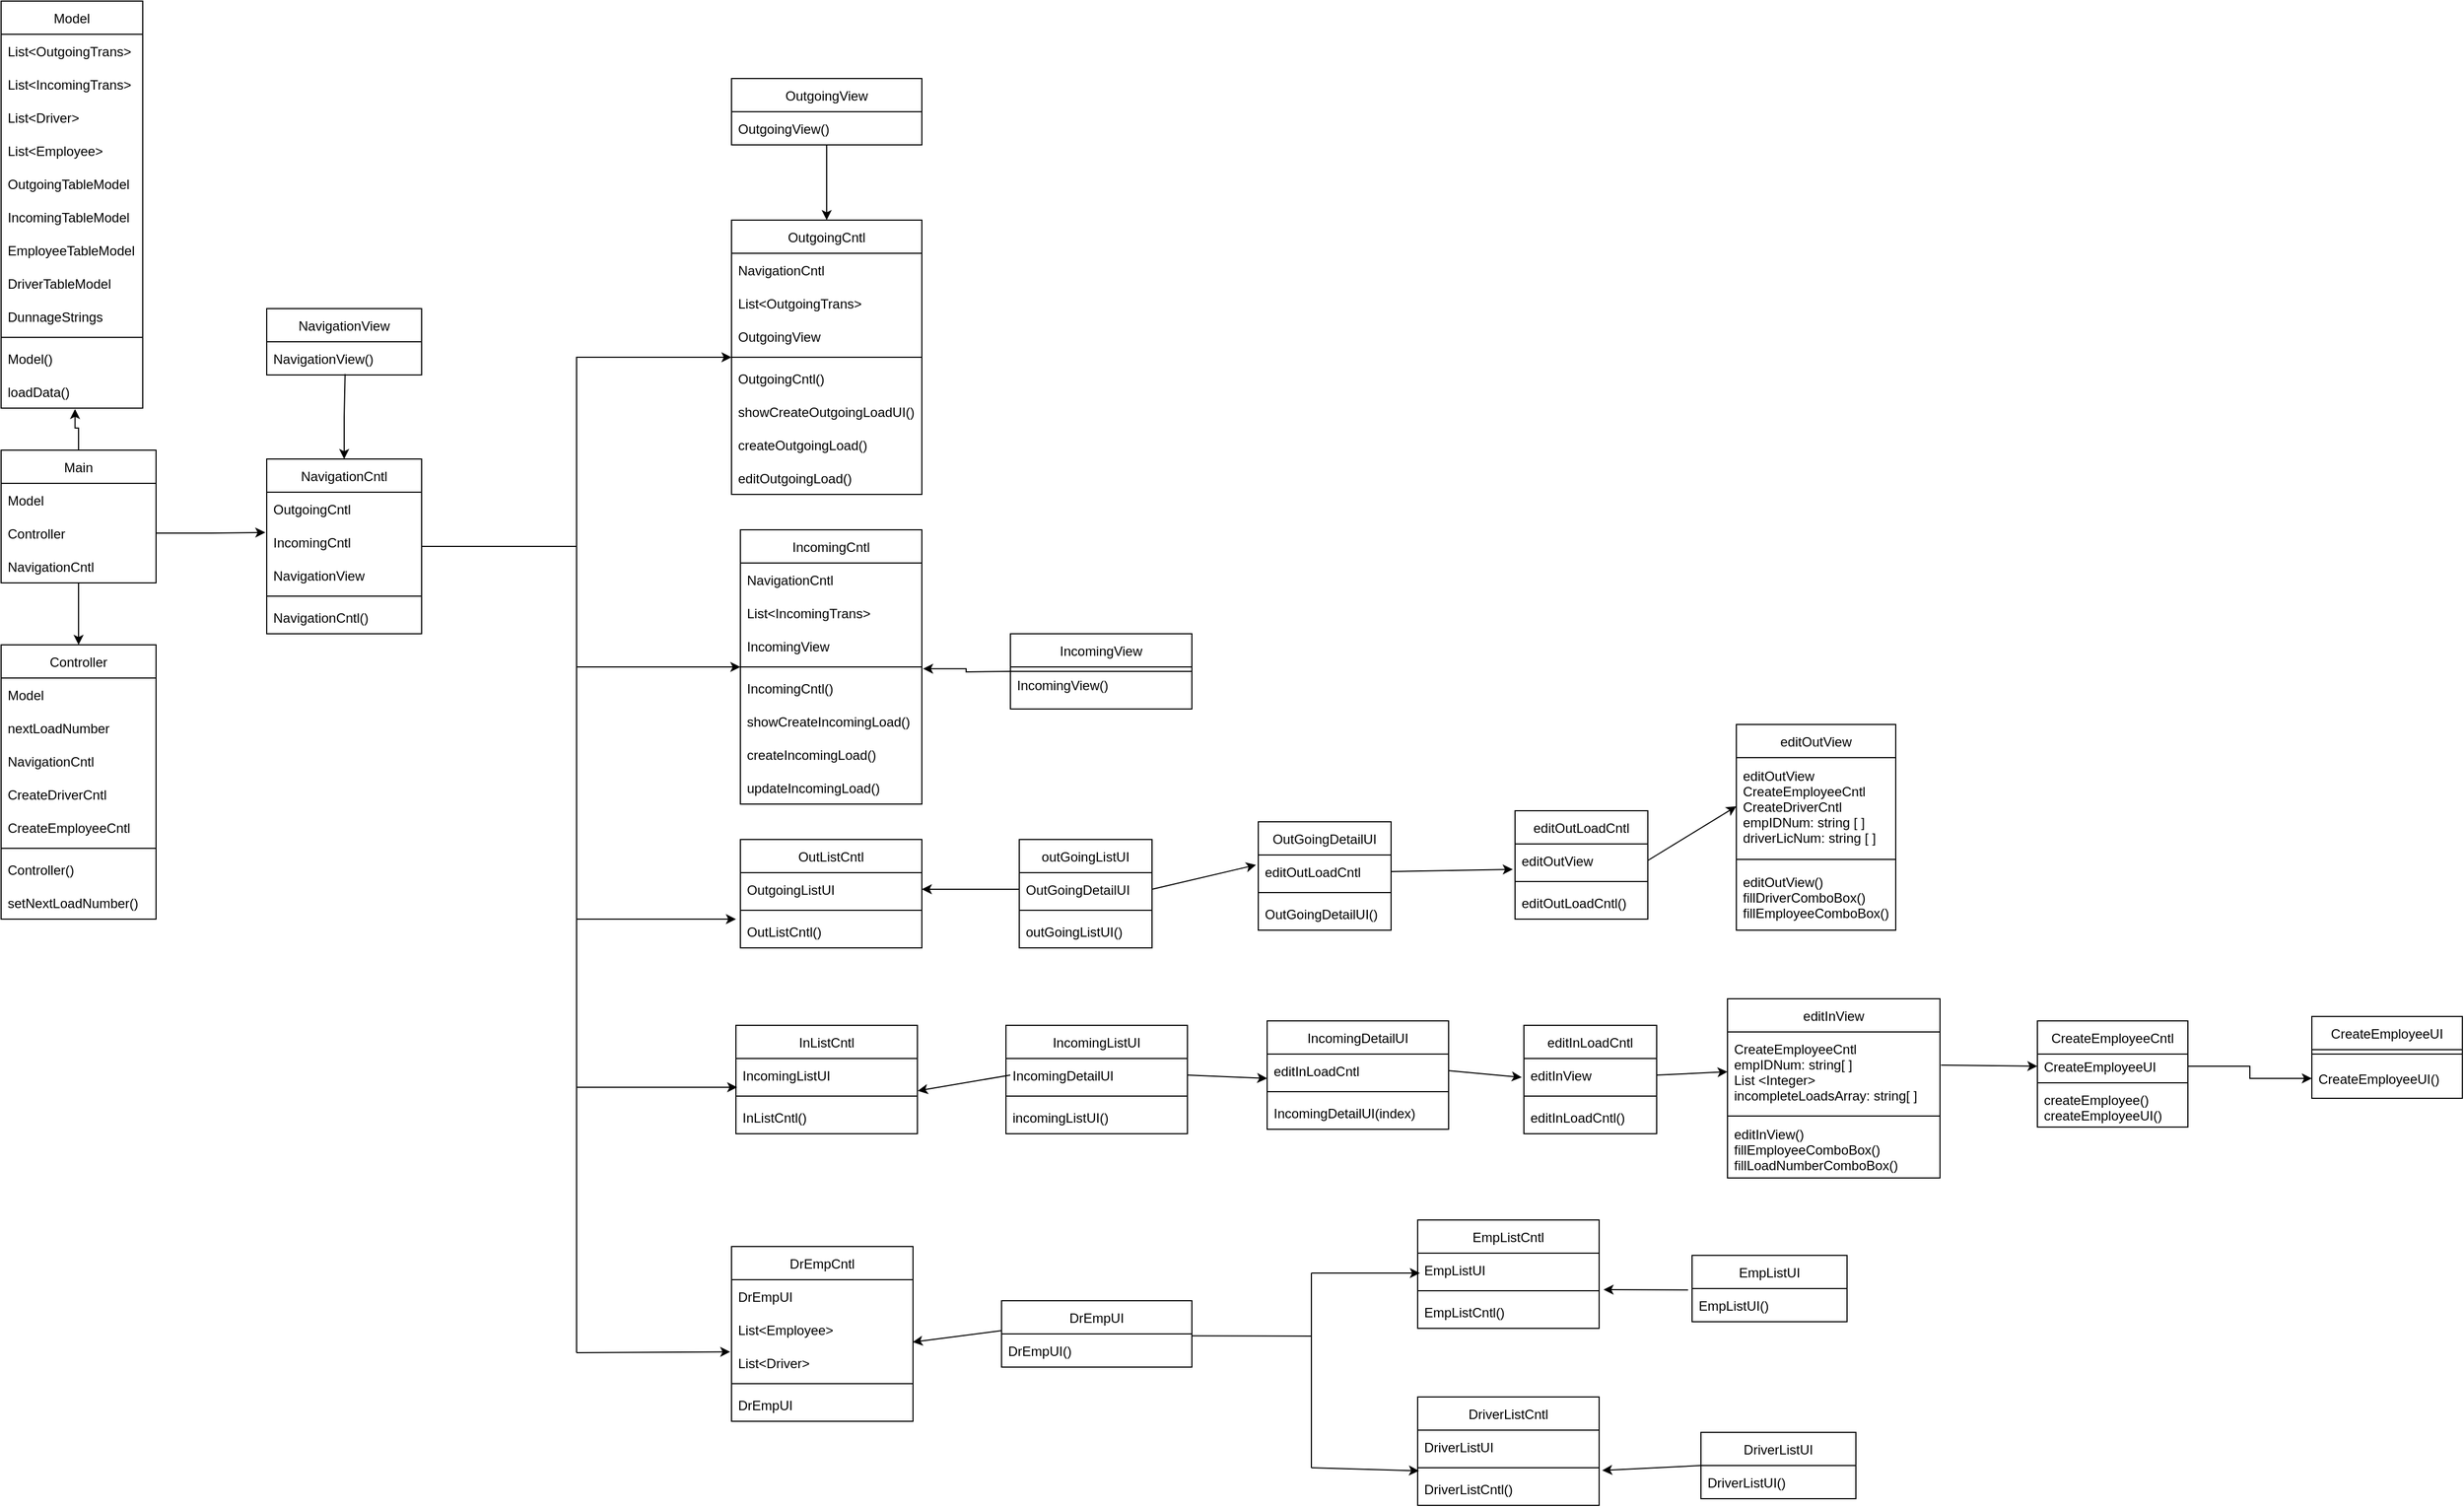 <mxfile version="15.9.6" type="device"><diagram id="0XhZkKr1ld2JL-fB38VD" name="Page-1"><mxGraphModel dx="2240" dy="1194" grid="1" gridSize="8" guides="1" tooltips="1" connect="1" arrows="1" fold="1" page="1" pageScale="1" pageWidth="1920" pageHeight="1200" background="none" math="0" shadow="0"><root><mxCell id="0"/><mxCell id="1" parent="0"/><mxCell id="eribZygCuxWDMLn5-TzI-23" style="edgeStyle=orthogonalEdgeStyle;rounded=0;orthogonalLoop=1;jettySize=auto;html=1;entryX=0.522;entryY=1.027;entryDx=0;entryDy=0;entryPerimeter=0;" parent="1" source="eribZygCuxWDMLn5-TzI-1" target="eribZygCuxWDMLn5-TzI-53" edge="1"><mxGeometry relative="1" as="geometry"/></mxCell><mxCell id="eribZygCuxWDMLn5-TzI-24" style="edgeStyle=orthogonalEdgeStyle;rounded=0;orthogonalLoop=1;jettySize=auto;html=1;entryX=0.5;entryY=0;entryDx=0;entryDy=0;" parent="1" source="eribZygCuxWDMLn5-TzI-1" target="eribZygCuxWDMLn5-TzI-9" edge="1"><mxGeometry relative="1" as="geometry"/></mxCell><mxCell id="eribZygCuxWDMLn5-TzI-1" value="Main" style="swimlane;fontStyle=0;childLayout=stackLayout;horizontal=1;startSize=30;horizontalStack=0;resizeParent=1;resizeParentMax=0;resizeLast=0;collapsible=1;marginBottom=0;" parent="1" vertex="1"><mxGeometry x="128" y="440" width="140" height="120" as="geometry"/></mxCell><mxCell id="eribZygCuxWDMLn5-TzI-2" value="Model" style="text;strokeColor=none;fillColor=none;align=left;verticalAlign=middle;spacingLeft=4;spacingRight=4;overflow=hidden;points=[[0,0.5],[1,0.5]];portConstraint=eastwest;rotatable=0;" parent="eribZygCuxWDMLn5-TzI-1" vertex="1"><mxGeometry y="30" width="140" height="30" as="geometry"/></mxCell><mxCell id="eribZygCuxWDMLn5-TzI-3" value="Controller" style="text;strokeColor=none;fillColor=none;align=left;verticalAlign=middle;spacingLeft=4;spacingRight=4;overflow=hidden;points=[[0,0.5],[1,0.5]];portConstraint=eastwest;rotatable=0;" parent="eribZygCuxWDMLn5-TzI-1" vertex="1"><mxGeometry y="60" width="140" height="30" as="geometry"/></mxCell><mxCell id="eribZygCuxWDMLn5-TzI-4" value="NavigationCntl" style="text;strokeColor=none;fillColor=none;align=left;verticalAlign=middle;spacingLeft=4;spacingRight=4;overflow=hidden;points=[[0,0.5],[1,0.5]];portConstraint=eastwest;rotatable=0;" parent="eribZygCuxWDMLn5-TzI-1" vertex="1"><mxGeometry y="90" width="140" height="30" as="geometry"/></mxCell><mxCell id="eribZygCuxWDMLn5-TzI-5" value="Model" style="swimlane;fontStyle=0;childLayout=stackLayout;horizontal=1;startSize=30;horizontalStack=0;resizeParent=1;resizeParentMax=0;resizeLast=0;collapsible=1;marginBottom=0;" parent="1" vertex="1"><mxGeometry x="128" y="34" width="128" height="368" as="geometry"/></mxCell><mxCell id="eribZygCuxWDMLn5-TzI-6" value="List&lt;OutgoingTrans&gt;" style="text;strokeColor=none;fillColor=none;align=left;verticalAlign=middle;spacingLeft=4;spacingRight=4;overflow=hidden;points=[[0,0.5],[1,0.5]];portConstraint=eastwest;rotatable=0;" parent="eribZygCuxWDMLn5-TzI-5" vertex="1"><mxGeometry y="30" width="128" height="30" as="geometry"/></mxCell><mxCell id="eribZygCuxWDMLn5-TzI-7" value="List&lt;IncomingTrans&gt;" style="text;strokeColor=none;fillColor=none;align=left;verticalAlign=middle;spacingLeft=4;spacingRight=4;overflow=hidden;points=[[0,0.5],[1,0.5]];portConstraint=eastwest;rotatable=0;" parent="eribZygCuxWDMLn5-TzI-5" vertex="1"><mxGeometry y="60" width="128" height="30" as="geometry"/></mxCell><mxCell id="eribZygCuxWDMLn5-TzI-8" value="List&lt;Driver&gt;" style="text;strokeColor=none;fillColor=none;align=left;verticalAlign=middle;spacingLeft=4;spacingRight=4;overflow=hidden;points=[[0,0.5],[1,0.5]];portConstraint=eastwest;rotatable=0;" parent="eribZygCuxWDMLn5-TzI-5" vertex="1"><mxGeometry y="90" width="128" height="30" as="geometry"/></mxCell><mxCell id="eribZygCuxWDMLn5-TzI-17" value="List&lt;Employee&gt;" style="text;strokeColor=none;fillColor=none;align=left;verticalAlign=middle;spacingLeft=4;spacingRight=4;overflow=hidden;points=[[0,0.5],[1,0.5]];portConstraint=eastwest;rotatable=0;" parent="eribZygCuxWDMLn5-TzI-5" vertex="1"><mxGeometry y="120" width="128" height="30" as="geometry"/></mxCell><mxCell id="eribZygCuxWDMLn5-TzI-18" value="OutgoingTableModel" style="text;strokeColor=none;fillColor=none;align=left;verticalAlign=middle;spacingLeft=4;spacingRight=4;overflow=hidden;points=[[0,0.5],[1,0.5]];portConstraint=eastwest;rotatable=0;" parent="eribZygCuxWDMLn5-TzI-5" vertex="1"><mxGeometry y="150" width="128" height="30" as="geometry"/></mxCell><mxCell id="eribZygCuxWDMLn5-TzI-19" value="IncomingTableModel" style="text;strokeColor=none;fillColor=none;align=left;verticalAlign=middle;spacingLeft=4;spacingRight=4;overflow=hidden;points=[[0,0.5],[1,0.5]];portConstraint=eastwest;rotatable=0;" parent="eribZygCuxWDMLn5-TzI-5" vertex="1"><mxGeometry y="180" width="128" height="30" as="geometry"/></mxCell><mxCell id="eribZygCuxWDMLn5-TzI-20" value="EmployeeTableModel" style="text;strokeColor=none;fillColor=none;align=left;verticalAlign=middle;spacingLeft=4;spacingRight=4;overflow=hidden;points=[[0,0.5],[1,0.5]];portConstraint=eastwest;rotatable=0;" parent="eribZygCuxWDMLn5-TzI-5" vertex="1"><mxGeometry y="210" width="128" height="30" as="geometry"/></mxCell><mxCell id="eribZygCuxWDMLn5-TzI-21" value="DriverTableModel" style="text;strokeColor=none;fillColor=none;align=left;verticalAlign=middle;spacingLeft=4;spacingRight=4;overflow=hidden;points=[[0,0.5],[1,0.5]];portConstraint=eastwest;rotatable=0;" parent="eribZygCuxWDMLn5-TzI-5" vertex="1"><mxGeometry y="240" width="128" height="30" as="geometry"/></mxCell><mxCell id="eribZygCuxWDMLn5-TzI-22" value="DunnageStrings" style="text;strokeColor=none;fillColor=none;align=left;verticalAlign=middle;spacingLeft=4;spacingRight=4;overflow=hidden;points=[[0,0.5],[1,0.5]];portConstraint=eastwest;rotatable=0;" parent="eribZygCuxWDMLn5-TzI-5" vertex="1"><mxGeometry y="270" width="128" height="30" as="geometry"/></mxCell><mxCell id="eribZygCuxWDMLn5-TzI-46" value="" style="line;strokeWidth=1;fillColor=none;align=left;verticalAlign=middle;spacingTop=-1;spacingLeft=3;spacingRight=3;rotatable=0;labelPosition=right;points=[];portConstraint=eastwest;" parent="eribZygCuxWDMLn5-TzI-5" vertex="1"><mxGeometry y="300" width="128" height="8" as="geometry"/></mxCell><mxCell id="eribZygCuxWDMLn5-TzI-37" value="Model()" style="text;strokeColor=none;fillColor=none;align=left;verticalAlign=middle;spacingLeft=4;spacingRight=4;overflow=hidden;points=[[0,0.5],[1,0.5]];portConstraint=eastwest;rotatable=0;" parent="eribZygCuxWDMLn5-TzI-5" vertex="1"><mxGeometry y="308" width="128" height="30" as="geometry"/></mxCell><mxCell id="eribZygCuxWDMLn5-TzI-53" value="loadData()" style="text;strokeColor=none;fillColor=none;align=left;verticalAlign=middle;spacingLeft=4;spacingRight=4;overflow=hidden;points=[[0,0.5],[1,0.5]];portConstraint=eastwest;rotatable=0;" parent="eribZygCuxWDMLn5-TzI-5" vertex="1"><mxGeometry y="338" width="128" height="30" as="geometry"/></mxCell><mxCell id="eribZygCuxWDMLn5-TzI-9" value="Controller" style="swimlane;fontStyle=0;childLayout=stackLayout;horizontal=1;startSize=30;horizontalStack=0;resizeParent=1;resizeParentMax=0;resizeLast=0;collapsible=1;marginBottom=0;" parent="1" vertex="1"><mxGeometry x="128" y="616" width="140" height="248" as="geometry"/></mxCell><mxCell id="eribZygCuxWDMLn5-TzI-10" value="Model" style="text;strokeColor=none;fillColor=none;align=left;verticalAlign=middle;spacingLeft=4;spacingRight=4;overflow=hidden;points=[[0,0.5],[1,0.5]];portConstraint=eastwest;rotatable=0;" parent="eribZygCuxWDMLn5-TzI-9" vertex="1"><mxGeometry y="30" width="140" height="30" as="geometry"/></mxCell><mxCell id="eribZygCuxWDMLn5-TzI-12" value="nextLoadNumber" style="text;strokeColor=none;fillColor=none;align=left;verticalAlign=middle;spacingLeft=4;spacingRight=4;overflow=hidden;points=[[0,0.5],[1,0.5]];portConstraint=eastwest;rotatable=0;" parent="eribZygCuxWDMLn5-TzI-9" vertex="1"><mxGeometry y="60" width="140" height="30" as="geometry"/></mxCell><mxCell id="eribZygCuxWDMLn5-TzI-26" value="NavigationCntl" style="text;strokeColor=none;fillColor=none;align=left;verticalAlign=middle;spacingLeft=4;spacingRight=4;overflow=hidden;points=[[0,0.5],[1,0.5]];portConstraint=eastwest;rotatable=0;" parent="eribZygCuxWDMLn5-TzI-9" vertex="1"><mxGeometry y="90" width="140" height="30" as="geometry"/></mxCell><mxCell id="eribZygCuxWDMLn5-TzI-27" value="CreateDriverCntl" style="text;strokeColor=none;fillColor=none;align=left;verticalAlign=middle;spacingLeft=4;spacingRight=4;overflow=hidden;points=[[0,0.5],[1,0.5]];portConstraint=eastwest;rotatable=0;" parent="eribZygCuxWDMLn5-TzI-9" vertex="1"><mxGeometry y="120" width="140" height="30" as="geometry"/></mxCell><mxCell id="eribZygCuxWDMLn5-TzI-28" value="CreateEmployeeCntl" style="text;strokeColor=none;fillColor=none;align=left;verticalAlign=middle;spacingLeft=4;spacingRight=4;overflow=hidden;points=[[0,0.5],[1,0.5]];portConstraint=eastwest;rotatable=0;" parent="eribZygCuxWDMLn5-TzI-9" vertex="1"><mxGeometry y="150" width="140" height="30" as="geometry"/></mxCell><mxCell id="eribZygCuxWDMLn5-TzI-48" value="" style="line;strokeWidth=1;fillColor=none;align=left;verticalAlign=middle;spacingTop=-1;spacingLeft=3;spacingRight=3;rotatable=0;labelPosition=right;points=[];portConstraint=eastwest;" parent="eribZygCuxWDMLn5-TzI-9" vertex="1"><mxGeometry y="180" width="140" height="8" as="geometry"/></mxCell><mxCell id="eribZygCuxWDMLn5-TzI-47" value="Controller()" style="text;strokeColor=none;fillColor=none;align=left;verticalAlign=middle;spacingLeft=4;spacingRight=4;overflow=hidden;points=[[0,0.5],[1,0.5]];portConstraint=eastwest;rotatable=0;" parent="eribZygCuxWDMLn5-TzI-9" vertex="1"><mxGeometry y="188" width="140" height="30" as="geometry"/></mxCell><mxCell id="eribZygCuxWDMLn5-TzI-54" value="setNextLoadNumber()" style="text;strokeColor=none;fillColor=none;align=left;verticalAlign=middle;spacingLeft=4;spacingRight=4;overflow=hidden;points=[[0,0.5],[1,0.5]];portConstraint=eastwest;rotatable=0;" parent="eribZygCuxWDMLn5-TzI-9" vertex="1"><mxGeometry y="218" width="140" height="30" as="geometry"/></mxCell><mxCell id="eribZygCuxWDMLn5-TzI-57" style="edgeStyle=orthogonalEdgeStyle;rounded=0;orthogonalLoop=1;jettySize=auto;html=1;entryX=0.506;entryY=0.973;entryDx=0;entryDy=0;entryPerimeter=0;startArrow=classic;startFill=1;endArrow=none;endFill=0;" parent="1" source="eribZygCuxWDMLn5-TzI-13" target="eribZygCuxWDMLn5-TzI-50" edge="1"><mxGeometry relative="1" as="geometry"/></mxCell><mxCell id="eribZygCuxWDMLn5-TzI-66" value="" style="edgeStyle=orthogonalEdgeStyle;rounded=0;orthogonalLoop=1;jettySize=auto;html=1;" parent="1" source="eribZygCuxWDMLn5-TzI-13" target="eribZygCuxWDMLn5-TzI-60" edge="1"><mxGeometry relative="1" as="geometry"/></mxCell><mxCell id="eribZygCuxWDMLn5-TzI-13" value="NavigationCntl" style="swimlane;fontStyle=0;childLayout=stackLayout;horizontal=1;startSize=30;horizontalStack=0;resizeParent=1;resizeParentMax=0;resizeLast=0;collapsible=1;marginBottom=0;" parent="1" vertex="1"><mxGeometry x="368" y="448" width="140" height="158" as="geometry"/></mxCell><mxCell id="eribZygCuxWDMLn5-TzI-14" value="OutgoingCntl" style="text;strokeColor=none;fillColor=none;align=left;verticalAlign=middle;spacingLeft=4;spacingRight=4;overflow=hidden;points=[[0,0.5],[1,0.5]];portConstraint=eastwest;rotatable=0;" parent="eribZygCuxWDMLn5-TzI-13" vertex="1"><mxGeometry y="30" width="140" height="30" as="geometry"/></mxCell><mxCell id="eribZygCuxWDMLn5-TzI-15" value="IncomingCntl" style="text;strokeColor=none;fillColor=none;align=left;verticalAlign=middle;spacingLeft=4;spacingRight=4;overflow=hidden;points=[[0,0.5],[1,0.5]];portConstraint=eastwest;rotatable=0;" parent="eribZygCuxWDMLn5-TzI-13" vertex="1"><mxGeometry y="60" width="140" height="30" as="geometry"/></mxCell><mxCell id="eribZygCuxWDMLn5-TzI-16" value="NavigationView" style="text;strokeColor=none;fillColor=none;align=left;verticalAlign=middle;spacingLeft=4;spacingRight=4;overflow=hidden;points=[[0,0.5],[1,0.5]];portConstraint=eastwest;rotatable=0;" parent="eribZygCuxWDMLn5-TzI-13" vertex="1"><mxGeometry y="90" width="140" height="30" as="geometry"/></mxCell><mxCell id="eribZygCuxWDMLn5-TzI-56" value="" style="line;strokeWidth=1;fillColor=none;align=left;verticalAlign=middle;spacingTop=-1;spacingLeft=3;spacingRight=3;rotatable=0;labelPosition=right;points=[];portConstraint=eastwest;" parent="eribZygCuxWDMLn5-TzI-13" vertex="1"><mxGeometry y="120" width="140" height="8" as="geometry"/></mxCell><mxCell id="eribZygCuxWDMLn5-TzI-55" value="NavigationCntl()" style="text;strokeColor=none;fillColor=none;align=left;verticalAlign=middle;spacingLeft=4;spacingRight=4;overflow=hidden;points=[[0,0.5],[1,0.5]];portConstraint=eastwest;rotatable=0;" parent="eribZygCuxWDMLn5-TzI-13" vertex="1"><mxGeometry y="128" width="140" height="30" as="geometry"/></mxCell><mxCell id="eribZygCuxWDMLn5-TzI-25" style="edgeStyle=orthogonalEdgeStyle;rounded=0;orthogonalLoop=1;jettySize=auto;html=1;entryX=-0.009;entryY=0.213;entryDx=0;entryDy=0;entryPerimeter=0;" parent="1" source="eribZygCuxWDMLn5-TzI-3" target="eribZygCuxWDMLn5-TzI-15" edge="1"><mxGeometry relative="1" as="geometry"/></mxCell><mxCell id="eribZygCuxWDMLn5-TzI-49" value="NavigationView" style="swimlane;fontStyle=0;childLayout=stackLayout;horizontal=1;startSize=30;horizontalStack=0;resizeParent=1;resizeParentMax=0;resizeLast=0;collapsible=1;marginBottom=0;" parent="1" vertex="1"><mxGeometry x="368" y="312" width="140" height="60" as="geometry"/></mxCell><mxCell id="eribZygCuxWDMLn5-TzI-50" value="NavigationView()" style="text;strokeColor=none;fillColor=none;align=left;verticalAlign=middle;spacingLeft=4;spacingRight=4;overflow=hidden;points=[[0,0.5],[1,0.5]];portConstraint=eastwest;rotatable=0;" parent="eribZygCuxWDMLn5-TzI-49" vertex="1"><mxGeometry y="30" width="140" height="30" as="geometry"/></mxCell><mxCell id="eribZygCuxWDMLn5-TzI-80" value="" style="edgeStyle=orthogonalEdgeStyle;rounded=0;orthogonalLoop=1;jettySize=auto;html=1;startArrow=classic;startFill=1;endArrow=none;endFill=0;" parent="1" source="eribZygCuxWDMLn5-TzI-60" target="eribZygCuxWDMLn5-TzI-71" edge="1"><mxGeometry relative="1" as="geometry"/></mxCell><mxCell id="eribZygCuxWDMLn5-TzI-60" value="OutgoingCntl" style="swimlane;fontStyle=0;childLayout=stackLayout;horizontal=1;startSize=30;horizontalStack=0;resizeParent=1;resizeParentMax=0;resizeLast=0;collapsible=1;marginBottom=0;" parent="1" vertex="1"><mxGeometry x="788" y="232" width="172" height="248" as="geometry"/></mxCell><mxCell id="eribZygCuxWDMLn5-TzI-61" value="NavigationCntl" style="text;strokeColor=none;fillColor=none;align=left;verticalAlign=middle;spacingLeft=4;spacingRight=4;overflow=hidden;points=[[0,0.5],[1,0.5]];portConstraint=eastwest;rotatable=0;" parent="eribZygCuxWDMLn5-TzI-60" vertex="1"><mxGeometry y="30" width="172" height="30" as="geometry"/></mxCell><mxCell id="eribZygCuxWDMLn5-TzI-62" value="List&lt;OutgoingTrans&gt;" style="text;strokeColor=none;fillColor=none;align=left;verticalAlign=middle;spacingLeft=4;spacingRight=4;overflow=hidden;points=[[0,0.5],[1,0.5]];portConstraint=eastwest;rotatable=0;" parent="eribZygCuxWDMLn5-TzI-60" vertex="1"><mxGeometry y="60" width="172" height="30" as="geometry"/></mxCell><mxCell id="eribZygCuxWDMLn5-TzI-63" value="OutgoingView" style="text;strokeColor=none;fillColor=none;align=left;verticalAlign=middle;spacingLeft=4;spacingRight=4;overflow=hidden;points=[[0,0.5],[1,0.5]];portConstraint=eastwest;rotatable=0;" parent="eribZygCuxWDMLn5-TzI-60" vertex="1"><mxGeometry y="90" width="172" height="30" as="geometry"/></mxCell><mxCell id="eribZygCuxWDMLn5-TzI-64" value="" style="line;strokeWidth=1;fillColor=none;align=left;verticalAlign=middle;spacingTop=-1;spacingLeft=3;spacingRight=3;rotatable=0;labelPosition=right;points=[];portConstraint=eastwest;" parent="eribZygCuxWDMLn5-TzI-60" vertex="1"><mxGeometry y="120" width="172" height="8" as="geometry"/></mxCell><mxCell id="eribZygCuxWDMLn5-TzI-65" value="OutgoingCntl()" style="text;strokeColor=none;fillColor=none;align=left;verticalAlign=middle;spacingLeft=4;spacingRight=4;overflow=hidden;points=[[0,0.5],[1,0.5]];portConstraint=eastwest;rotatable=0;" parent="eribZygCuxWDMLn5-TzI-60" vertex="1"><mxGeometry y="128" width="172" height="30" as="geometry"/></mxCell><mxCell id="eribZygCuxWDMLn5-TzI-67" value="showCreateOutgoingLoadUI()" style="text;strokeColor=none;fillColor=none;align=left;verticalAlign=middle;spacingLeft=4;spacingRight=4;overflow=hidden;points=[[0,0.5],[1,0.5]];portConstraint=eastwest;rotatable=0;" parent="eribZygCuxWDMLn5-TzI-60" vertex="1"><mxGeometry y="158" width="172" height="30" as="geometry"/></mxCell><mxCell id="eribZygCuxWDMLn5-TzI-68" value="createOutgoingLoad()" style="text;strokeColor=none;fillColor=none;align=left;verticalAlign=middle;spacingLeft=4;spacingRight=4;overflow=hidden;points=[[0,0.5],[1,0.5]];portConstraint=eastwest;rotatable=0;" parent="eribZygCuxWDMLn5-TzI-60" vertex="1"><mxGeometry y="188" width="172" height="30" as="geometry"/></mxCell><mxCell id="eribZygCuxWDMLn5-TzI-69" value="editOutgoingLoad()" style="text;strokeColor=none;fillColor=none;align=left;verticalAlign=middle;spacingLeft=4;spacingRight=4;overflow=hidden;points=[[0,0.5],[1,0.5]];portConstraint=eastwest;rotatable=0;" parent="eribZygCuxWDMLn5-TzI-60" vertex="1"><mxGeometry y="218" width="172" height="30" as="geometry"/></mxCell><mxCell id="eribZygCuxWDMLn5-TzI-70" value="" style="endArrow=classic;html=1;rounded=0;" parent="1" target="eribZygCuxWDMLn5-TzI-81" edge="1"><mxGeometry width="50" height="50" relative="1" as="geometry"><mxPoint x="648" y="636" as="sourcePoint"/><mxPoint x="760" y="528" as="targetPoint"/></mxGeometry></mxCell><mxCell id="eribZygCuxWDMLn5-TzI-71" value="OutgoingView" style="swimlane;fontStyle=0;childLayout=stackLayout;horizontal=1;startSize=30;horizontalStack=0;resizeParent=1;resizeParentMax=0;resizeLast=0;collapsible=1;marginBottom=0;" parent="1" vertex="1"><mxGeometry x="788" y="104" width="172" height="60" as="geometry"/></mxCell><mxCell id="eribZygCuxWDMLn5-TzI-76" value="OutgoingView()" style="text;strokeColor=none;fillColor=none;align=left;verticalAlign=middle;spacingLeft=4;spacingRight=4;overflow=hidden;points=[[0,0.5],[1,0.5]];portConstraint=eastwest;rotatable=0;" parent="eribZygCuxWDMLn5-TzI-71" vertex="1"><mxGeometry y="30" width="172" height="30" as="geometry"/></mxCell><mxCell id="eribZygCuxWDMLn5-TzI-81" value="IncomingCntl" style="swimlane;fontStyle=0;childLayout=stackLayout;horizontal=1;startSize=30;horizontalStack=0;resizeParent=1;resizeParentMax=0;resizeLast=0;collapsible=1;marginBottom=0;" parent="1" vertex="1"><mxGeometry x="796" y="512" width="164" height="248" as="geometry"/></mxCell><mxCell id="eribZygCuxWDMLn5-TzI-82" value="NavigationCntl" style="text;strokeColor=none;fillColor=none;align=left;verticalAlign=middle;spacingLeft=4;spacingRight=4;overflow=hidden;points=[[0,0.5],[1,0.5]];portConstraint=eastwest;rotatable=0;" parent="eribZygCuxWDMLn5-TzI-81" vertex="1"><mxGeometry y="30" width="164" height="30" as="geometry"/></mxCell><mxCell id="eribZygCuxWDMLn5-TzI-83" value="List&lt;IncomingTrans&gt;" style="text;strokeColor=none;fillColor=none;align=left;verticalAlign=middle;spacingLeft=4;spacingRight=4;overflow=hidden;points=[[0,0.5],[1,0.5]];portConstraint=eastwest;rotatable=0;" parent="eribZygCuxWDMLn5-TzI-81" vertex="1"><mxGeometry y="60" width="164" height="30" as="geometry"/></mxCell><mxCell id="eribZygCuxWDMLn5-TzI-84" value="IncomingView" style="text;strokeColor=none;fillColor=none;align=left;verticalAlign=middle;spacingLeft=4;spacingRight=4;overflow=hidden;points=[[0,0.5],[1,0.5]];portConstraint=eastwest;rotatable=0;" parent="eribZygCuxWDMLn5-TzI-81" vertex="1"><mxGeometry y="90" width="164" height="30" as="geometry"/></mxCell><mxCell id="eribZygCuxWDMLn5-TzI-85" value="" style="line;strokeWidth=1;fillColor=none;align=left;verticalAlign=middle;spacingTop=-1;spacingLeft=3;spacingRight=3;rotatable=0;labelPosition=right;points=[];portConstraint=eastwest;" parent="eribZygCuxWDMLn5-TzI-81" vertex="1"><mxGeometry y="120" width="164" height="8" as="geometry"/></mxCell><mxCell id="eribZygCuxWDMLn5-TzI-86" value="IncomingCntl()" style="text;strokeColor=none;fillColor=none;align=left;verticalAlign=middle;spacingLeft=4;spacingRight=4;overflow=hidden;points=[[0,0.5],[1,0.5]];portConstraint=eastwest;rotatable=0;" parent="eribZygCuxWDMLn5-TzI-81" vertex="1"><mxGeometry y="128" width="164" height="30" as="geometry"/></mxCell><mxCell id="eribZygCuxWDMLn5-TzI-87" value="showCreateIncomingLoad()" style="text;strokeColor=none;fillColor=none;align=left;verticalAlign=middle;spacingLeft=4;spacingRight=4;overflow=hidden;points=[[0,0.5],[1,0.5]];portConstraint=eastwest;rotatable=0;" parent="eribZygCuxWDMLn5-TzI-81" vertex="1"><mxGeometry y="158" width="164" height="30" as="geometry"/></mxCell><mxCell id="eribZygCuxWDMLn5-TzI-88" value="createIncomingLoad()" style="text;strokeColor=none;fillColor=none;align=left;verticalAlign=middle;spacingLeft=4;spacingRight=4;overflow=hidden;points=[[0,0.5],[1,0.5]];portConstraint=eastwest;rotatable=0;" parent="eribZygCuxWDMLn5-TzI-81" vertex="1"><mxGeometry y="188" width="164" height="30" as="geometry"/></mxCell><mxCell id="eribZygCuxWDMLn5-TzI-89" value="updateIncomingLoad()" style="text;strokeColor=none;fillColor=none;align=left;verticalAlign=middle;spacingLeft=4;spacingRight=4;overflow=hidden;points=[[0,0.5],[1,0.5]];portConstraint=eastwest;rotatable=0;" parent="eribZygCuxWDMLn5-TzI-81" vertex="1"><mxGeometry y="218" width="164" height="30" as="geometry"/></mxCell><mxCell id="eribZygCuxWDMLn5-TzI-91" value="" style="endArrow=none;html=1;rounded=0;" parent="1" edge="1"><mxGeometry width="50" height="50" relative="1" as="geometry"><mxPoint x="648" y="1256" as="sourcePoint"/><mxPoint x="648" y="520" as="targetPoint"/></mxGeometry></mxCell><mxCell id="eribZygCuxWDMLn5-TzI-94" style="edgeStyle=orthogonalEdgeStyle;rounded=0;orthogonalLoop=1;jettySize=auto;html=1;startArrow=classic;startFill=1;endArrow=none;endFill=0;exitX=1.007;exitY=-0.08;exitDx=0;exitDy=0;exitPerimeter=0;" parent="1" source="eribZygCuxWDMLn5-TzI-86" edge="1"><mxGeometry relative="1" as="geometry"><mxPoint x="1040" y="640" as="targetPoint"/></mxGeometry></mxCell><mxCell id="eribZygCuxWDMLn5-TzI-95" value="" style="endArrow=classic;html=1;rounded=0;" parent="1" edge="1"><mxGeometry width="50" height="50" relative="1" as="geometry"><mxPoint x="648" y="864" as="sourcePoint"/><mxPoint x="792" y="864" as="targetPoint"/></mxGeometry></mxCell><mxCell id="eribZygCuxWDMLn5-TzI-96" value="OutListCntl" style="swimlane;fontStyle=0;childLayout=stackLayout;horizontal=1;startSize=30;horizontalStack=0;resizeParent=1;resizeParentMax=0;resizeLast=0;collapsible=1;marginBottom=0;" parent="1" vertex="1"><mxGeometry x="796" y="792" width="164" height="98" as="geometry"/></mxCell><mxCell id="eribZygCuxWDMLn5-TzI-97" value="OutgoingListUI" style="text;strokeColor=none;fillColor=none;align=left;verticalAlign=middle;spacingLeft=4;spacingRight=4;overflow=hidden;points=[[0,0.5],[1,0.5]];portConstraint=eastwest;rotatable=0;" parent="eribZygCuxWDMLn5-TzI-96" vertex="1"><mxGeometry y="30" width="164" height="30" as="geometry"/></mxCell><mxCell id="eribZygCuxWDMLn5-TzI-100" value="" style="line;strokeWidth=1;fillColor=none;align=left;verticalAlign=middle;spacingTop=-1;spacingLeft=3;spacingRight=3;rotatable=0;labelPosition=right;points=[];portConstraint=eastwest;" parent="eribZygCuxWDMLn5-TzI-96" vertex="1"><mxGeometry y="60" width="164" height="8" as="geometry"/></mxCell><mxCell id="eribZygCuxWDMLn5-TzI-101" value="OutListCntl()" style="text;strokeColor=none;fillColor=none;align=left;verticalAlign=middle;spacingLeft=4;spacingRight=4;overflow=hidden;points=[[0,0.5],[1,0.5]];portConstraint=eastwest;rotatable=0;" parent="eribZygCuxWDMLn5-TzI-96" vertex="1"><mxGeometry y="68" width="164" height="30" as="geometry"/></mxCell><mxCell id="eribZygCuxWDMLn5-TzI-108" style="edgeStyle=orthogonalEdgeStyle;rounded=0;orthogonalLoop=1;jettySize=auto;html=1;startArrow=classic;startFill=1;endArrow=none;endFill=0;exitX=1;exitY=0.5;exitDx=0;exitDy=0;entryX=0;entryY=0.5;entryDx=0;entryDy=0;" parent="1" source="eribZygCuxWDMLn5-TzI-97" target="SnlCeNqM7opLnfLpl37h-27" edge="1"><mxGeometry relative="1" as="geometry"><mxPoint x="1058" y="829" as="targetPoint"/></mxGeometry></mxCell><mxCell id="eribZygCuxWDMLn5-TzI-109" value="InListCntl" style="swimlane;fontStyle=0;childLayout=stackLayout;horizontal=1;startSize=30;horizontalStack=0;resizeParent=1;resizeParentMax=0;resizeLast=0;collapsible=1;marginBottom=0;" parent="1" vertex="1"><mxGeometry x="792" y="960" width="164" height="98" as="geometry"/></mxCell><mxCell id="eribZygCuxWDMLn5-TzI-110" value="IncomingListUI" style="text;strokeColor=none;fillColor=none;align=left;verticalAlign=middle;spacingLeft=4;spacingRight=4;overflow=hidden;points=[[0,0.5],[1,0.5]];portConstraint=eastwest;rotatable=0;" parent="eribZygCuxWDMLn5-TzI-109" vertex="1"><mxGeometry y="30" width="164" height="30" as="geometry"/></mxCell><mxCell id="eribZygCuxWDMLn5-TzI-111" value="" style="line;strokeWidth=1;fillColor=none;align=left;verticalAlign=middle;spacingTop=-1;spacingLeft=3;spacingRight=3;rotatable=0;labelPosition=right;points=[];portConstraint=eastwest;" parent="eribZygCuxWDMLn5-TzI-109" vertex="1"><mxGeometry y="60" width="164" height="8" as="geometry"/></mxCell><mxCell id="eribZygCuxWDMLn5-TzI-112" value="InListCntl()" style="text;strokeColor=none;fillColor=none;align=left;verticalAlign=middle;spacingLeft=4;spacingRight=4;overflow=hidden;points=[[0,0.5],[1,0.5]];portConstraint=eastwest;rotatable=0;" parent="eribZygCuxWDMLn5-TzI-109" vertex="1"><mxGeometry y="68" width="164" height="30" as="geometry"/></mxCell><mxCell id="eribZygCuxWDMLn5-TzI-115" value="" style="endArrow=classic;html=1;rounded=0;entryX=0.007;entryY=0.867;entryDx=0;entryDy=0;entryPerimeter=0;" parent="1" target="eribZygCuxWDMLn5-TzI-110" edge="1"><mxGeometry width="50" height="50" relative="1" as="geometry"><mxPoint x="648" y="1016" as="sourcePoint"/><mxPoint x="754" y="984" as="targetPoint"/></mxGeometry></mxCell><mxCell id="eribZygCuxWDMLn5-TzI-117" value="DrEmpCntl" style="swimlane;fontStyle=0;childLayout=stackLayout;horizontal=1;startSize=30;horizontalStack=0;resizeParent=1;resizeParentMax=0;resizeLast=0;collapsible=1;marginBottom=0;" parent="1" vertex="1"><mxGeometry x="788" y="1160" width="164" height="158" as="geometry"/></mxCell><mxCell id="eribZygCuxWDMLn5-TzI-118" value="DrEmpUI" style="text;strokeColor=none;fillColor=none;align=left;verticalAlign=middle;spacingLeft=4;spacingRight=4;overflow=hidden;points=[[0,0.5],[1,0.5]];portConstraint=eastwest;rotatable=0;" parent="eribZygCuxWDMLn5-TzI-117" vertex="1"><mxGeometry y="30" width="164" height="30" as="geometry"/></mxCell><mxCell id="eribZygCuxWDMLn5-TzI-120" value="List&lt;Employee&gt;" style="text;strokeColor=none;fillColor=none;align=left;verticalAlign=middle;spacingLeft=4;spacingRight=4;overflow=hidden;points=[[0,0.5],[1,0.5]];portConstraint=eastwest;rotatable=0;" parent="eribZygCuxWDMLn5-TzI-117" vertex="1"><mxGeometry y="60" width="164" height="30" as="geometry"/></mxCell><mxCell id="eribZygCuxWDMLn5-TzI-123" value="List&lt;Driver&gt;" style="text;strokeColor=none;fillColor=none;align=left;verticalAlign=middle;spacingLeft=4;spacingRight=4;overflow=hidden;points=[[0,0.5],[1,0.5]];portConstraint=eastwest;rotatable=0;" parent="eribZygCuxWDMLn5-TzI-117" vertex="1"><mxGeometry y="90" width="164" height="30" as="geometry"/></mxCell><mxCell id="eribZygCuxWDMLn5-TzI-119" value="" style="line;strokeWidth=1;fillColor=none;align=left;verticalAlign=middle;spacingTop=-1;spacingLeft=3;spacingRight=3;rotatable=0;labelPosition=right;points=[];portConstraint=eastwest;" parent="eribZygCuxWDMLn5-TzI-117" vertex="1"><mxGeometry y="120" width="164" height="8" as="geometry"/></mxCell><mxCell id="eribZygCuxWDMLn5-TzI-124" value="DrEmpUI" style="text;strokeColor=none;fillColor=none;align=left;verticalAlign=middle;spacingLeft=4;spacingRight=4;overflow=hidden;points=[[0,0.5],[1,0.5]];portConstraint=eastwest;rotatable=0;" parent="eribZygCuxWDMLn5-TzI-117" vertex="1"><mxGeometry y="128" width="164" height="30" as="geometry"/></mxCell><mxCell id="eribZygCuxWDMLn5-TzI-125" value="DrEmpUI" style="swimlane;fontStyle=0;childLayout=stackLayout;horizontal=1;startSize=30;horizontalStack=0;resizeParent=1;resizeParentMax=0;resizeLast=0;collapsible=1;marginBottom=0;" parent="1" vertex="1"><mxGeometry x="1032" y="1209" width="172" height="60" as="geometry"/></mxCell><mxCell id="eribZygCuxWDMLn5-TzI-126" value="DrEmpUI()" style="text;strokeColor=none;fillColor=none;align=left;verticalAlign=middle;spacingLeft=4;spacingRight=4;overflow=hidden;points=[[0,0.5],[1,0.5]];portConstraint=eastwest;rotatable=0;" parent="eribZygCuxWDMLn5-TzI-125" vertex="1"><mxGeometry y="30" width="172" height="30" as="geometry"/></mxCell><mxCell id="eribZygCuxWDMLn5-TzI-127" value="" style="endArrow=classic;html=1;rounded=0;entryX=-0.007;entryY=0.173;entryDx=0;entryDy=0;entryPerimeter=0;" parent="1" target="eribZygCuxWDMLn5-TzI-123" edge="1"><mxGeometry width="50" height="50" relative="1" as="geometry"><mxPoint x="648" y="1256" as="sourcePoint"/><mxPoint x="746" y="1240" as="targetPoint"/></mxGeometry></mxCell><mxCell id="eribZygCuxWDMLn5-TzI-116" value="" style="endArrow=classic;html=1;rounded=0;exitX=0.024;exitY=0.5;exitDx=0;exitDy=0;exitPerimeter=0;entryX=1.002;entryY=0.973;entryDx=0;entryDy=0;entryPerimeter=0;" parent="1" source="SnlCeNqM7opLnfLpl37h-14" target="eribZygCuxWDMLn5-TzI-110" edge="1"><mxGeometry width="50" height="50" relative="1" as="geometry"><mxPoint x="1033.204" y="1013.59" as="sourcePoint"/><mxPoint x="976" y="1098" as="targetPoint"/></mxGeometry></mxCell><mxCell id="eribZygCuxWDMLn5-TzI-128" value="" style="endArrow=classic;html=1;rounded=0;exitX=0.002;exitY=-0.1;exitDx=0;exitDy=0;exitPerimeter=0;entryX=0.998;entryY=-0.12;entryDx=0;entryDy=0;entryPerimeter=0;" parent="1" source="eribZygCuxWDMLn5-TzI-126" target="eribZygCuxWDMLn5-TzI-123" edge="1"><mxGeometry width="50" height="50" relative="1" as="geometry"><mxPoint x="1026" y="1232" as="sourcePoint"/><mxPoint x="976" y="1282" as="targetPoint"/></mxGeometry></mxCell><mxCell id="eribZygCuxWDMLn5-TzI-129" value="EmpListCntl" style="swimlane;fontStyle=0;childLayout=stackLayout;horizontal=1;startSize=30;horizontalStack=0;resizeParent=1;resizeParentMax=0;resizeLast=0;collapsible=1;marginBottom=0;" parent="1" vertex="1"><mxGeometry x="1408" y="1136" width="164" height="98" as="geometry"/></mxCell><mxCell id="eribZygCuxWDMLn5-TzI-130" value="EmpListUI" style="text;strokeColor=none;fillColor=none;align=left;verticalAlign=middle;spacingLeft=4;spacingRight=4;overflow=hidden;points=[[0,0.5],[1,0.5]];portConstraint=eastwest;rotatable=0;" parent="eribZygCuxWDMLn5-TzI-129" vertex="1"><mxGeometry y="30" width="164" height="30" as="geometry"/></mxCell><mxCell id="eribZygCuxWDMLn5-TzI-133" value="" style="line;strokeWidth=1;fillColor=none;align=left;verticalAlign=middle;spacingTop=-1;spacingLeft=3;spacingRight=3;rotatable=0;labelPosition=right;points=[];portConstraint=eastwest;" parent="eribZygCuxWDMLn5-TzI-129" vertex="1"><mxGeometry y="60" width="164" height="8" as="geometry"/></mxCell><mxCell id="eribZygCuxWDMLn5-TzI-134" value="EmpListCntl()" style="text;strokeColor=none;fillColor=none;align=left;verticalAlign=middle;spacingLeft=4;spacingRight=4;overflow=hidden;points=[[0,0.5],[1,0.5]];portConstraint=eastwest;rotatable=0;" parent="eribZygCuxWDMLn5-TzI-129" vertex="1"><mxGeometry y="68" width="164" height="30" as="geometry"/></mxCell><mxCell id="eribZygCuxWDMLn5-TzI-135" value="" style="endArrow=none;html=1;rounded=0;exitX=1.002;exitY=0.06;exitDx=0;exitDy=0;exitPerimeter=0;" parent="1" source="eribZygCuxWDMLn5-TzI-126" edge="1"><mxGeometry width="50" height="50" relative="1" as="geometry"><mxPoint x="1296" y="1274" as="sourcePoint"/><mxPoint x="1312" y="1241" as="targetPoint"/></mxGeometry></mxCell><mxCell id="eribZygCuxWDMLn5-TzI-136" value="" style="endArrow=none;html=1;rounded=0;" parent="1" edge="1"><mxGeometry width="50" height="50" relative="1" as="geometry"><mxPoint x="1312" y="1360" as="sourcePoint"/><mxPoint x="1312" y="1184" as="targetPoint"/></mxGeometry></mxCell><mxCell id="eribZygCuxWDMLn5-TzI-137" value="" style="endArrow=classic;html=1;rounded=0;" parent="1" edge="1"><mxGeometry width="50" height="50" relative="1" as="geometry"><mxPoint x="1312" y="1184" as="sourcePoint"/><mxPoint x="1410" y="1184" as="targetPoint"/></mxGeometry></mxCell><mxCell id="eribZygCuxWDMLn5-TzI-138" value="DriverListCntl" style="swimlane;fontStyle=0;childLayout=stackLayout;horizontal=1;startSize=30;horizontalStack=0;resizeParent=1;resizeParentMax=0;resizeLast=0;collapsible=1;marginBottom=0;" parent="1" vertex="1"><mxGeometry x="1408" y="1296" width="164" height="98" as="geometry"/></mxCell><mxCell id="eribZygCuxWDMLn5-TzI-141" value="DriverListUI" style="text;strokeColor=none;fillColor=none;align=left;verticalAlign=middle;spacingLeft=4;spacingRight=4;overflow=hidden;points=[[0,0.5],[1,0.5]];portConstraint=eastwest;rotatable=0;" parent="eribZygCuxWDMLn5-TzI-138" vertex="1"><mxGeometry y="30" width="164" height="30" as="geometry"/></mxCell><mxCell id="eribZygCuxWDMLn5-TzI-142" value="" style="line;strokeWidth=1;fillColor=none;align=left;verticalAlign=middle;spacingTop=-1;spacingLeft=3;spacingRight=3;rotatable=0;labelPosition=right;points=[];portConstraint=eastwest;" parent="eribZygCuxWDMLn5-TzI-138" vertex="1"><mxGeometry y="60" width="164" height="8" as="geometry"/></mxCell><mxCell id="eribZygCuxWDMLn5-TzI-143" value="DriverListCntl()" style="text;strokeColor=none;fillColor=none;align=left;verticalAlign=middle;spacingLeft=4;spacingRight=4;overflow=hidden;points=[[0,0.5],[1,0.5]];portConstraint=eastwest;rotatable=0;" parent="eribZygCuxWDMLn5-TzI-138" vertex="1"><mxGeometry y="68" width="164" height="30" as="geometry"/></mxCell><mxCell id="eribZygCuxWDMLn5-TzI-144" value="" style="endArrow=classic;html=1;rounded=0;entryX=0.007;entryY=0.96;entryDx=0;entryDy=0;entryPerimeter=0;" parent="1" edge="1"><mxGeometry width="50" height="50" relative="1" as="geometry"><mxPoint x="1312" y="1360" as="sourcePoint"/><mxPoint x="1409.148" y="1362.8" as="targetPoint"/></mxGeometry></mxCell><mxCell id="eribZygCuxWDMLn5-TzI-145" value="EmpListUI" style="swimlane;fontStyle=0;childLayout=stackLayout;horizontal=1;startSize=30;horizontalStack=0;resizeParent=1;resizeParentMax=0;resizeLast=0;collapsible=1;marginBottom=0;" parent="1" vertex="1"><mxGeometry x="1656" y="1168" width="140" height="60" as="geometry"/></mxCell><mxCell id="eribZygCuxWDMLn5-TzI-146" value="EmpListUI()" style="text;strokeColor=none;fillColor=none;align=left;verticalAlign=middle;spacingLeft=4;spacingRight=4;overflow=hidden;points=[[0,0.5],[1,0.5]];portConstraint=eastwest;rotatable=0;" parent="eribZygCuxWDMLn5-TzI-145" vertex="1"><mxGeometry y="30" width="140" height="30" as="geometry"/></mxCell><mxCell id="eribZygCuxWDMLn5-TzI-149" value="DriverListUI" style="swimlane;fontStyle=0;childLayout=stackLayout;horizontal=1;startSize=30;horizontalStack=0;resizeParent=1;resizeParentMax=0;resizeLast=0;collapsible=1;marginBottom=0;" parent="1" vertex="1"><mxGeometry x="1664" y="1328" width="140" height="60" as="geometry"/></mxCell><mxCell id="eribZygCuxWDMLn5-TzI-150" value="DriverListUI()" style="text;strokeColor=none;fillColor=none;align=left;verticalAlign=middle;spacingLeft=4;spacingRight=4;overflow=hidden;points=[[0,0.5],[1,0.5]];portConstraint=eastwest;rotatable=0;" parent="eribZygCuxWDMLn5-TzI-149" vertex="1"><mxGeometry y="30" width="140" height="30" as="geometry"/></mxCell><mxCell id="eribZygCuxWDMLn5-TzI-153" value="" style="endArrow=classic;html=1;rounded=0;exitX=-0.026;exitY=0.04;exitDx=0;exitDy=0;exitPerimeter=0;" parent="1" source="eribZygCuxWDMLn5-TzI-146" edge="1"><mxGeometry width="50" height="50" relative="1" as="geometry"><mxPoint x="1584" y="1242" as="sourcePoint"/><mxPoint x="1576" y="1199" as="targetPoint"/></mxGeometry></mxCell><mxCell id="eribZygCuxWDMLn5-TzI-154" value="" style="endArrow=classic;html=1;rounded=0;entryX=1.017;entryY=-0.053;entryDx=0;entryDy=0;entryPerimeter=0;exitX=0;exitY=0.5;exitDx=0;exitDy=0;" parent="1" source="eribZygCuxWDMLn5-TzI-149" target="eribZygCuxWDMLn5-TzI-143" edge="1"><mxGeometry width="50" height="50" relative="1" as="geometry"><mxPoint x="1616" y="1394" as="sourcePoint"/><mxPoint x="1666" y="1344" as="targetPoint"/></mxGeometry></mxCell><mxCell id="FIuMoRSB7NrcfVFyn8-p-7" value="" style="endArrow=classic;html=1;rounded=0;exitX=1;exitY=0.5;exitDx=0;exitDy=0;entryX=0;entryY=0.733;entryDx=0;entryDy=0;entryPerimeter=0;" parent="1" source="SnlCeNqM7opLnfLpl37h-14" target="FIuMoRSB7NrcfVFyn8-p-15" edge="1"><mxGeometry width="50" height="50" relative="1" as="geometry"><mxPoint x="1206.924" y="1009" as="sourcePoint"/><mxPoint x="1296" y="1010" as="targetPoint"/></mxGeometry></mxCell><mxCell id="FIuMoRSB7NrcfVFyn8-p-14" value="IncomingDetailUI" style="swimlane;fontStyle=0;childLayout=stackLayout;horizontal=1;startSize=30;horizontalStack=0;resizeParent=1;resizeParentMax=0;resizeLast=0;collapsible=1;marginBottom=0;" parent="1" vertex="1"><mxGeometry x="1272" y="956" width="164" height="98" as="geometry"/></mxCell><mxCell id="FIuMoRSB7NrcfVFyn8-p-15" value="editInLoadCntl" style="text;strokeColor=none;fillColor=none;align=left;verticalAlign=middle;spacingLeft=4;spacingRight=4;overflow=hidden;points=[[0,0.5],[1,0.5]];portConstraint=eastwest;rotatable=0;" parent="FIuMoRSB7NrcfVFyn8-p-14" vertex="1"><mxGeometry y="30" width="164" height="30" as="geometry"/></mxCell><mxCell id="FIuMoRSB7NrcfVFyn8-p-16" value="" style="line;strokeWidth=1;fillColor=none;align=left;verticalAlign=middle;spacingTop=-1;spacingLeft=3;spacingRight=3;rotatable=0;labelPosition=right;points=[];portConstraint=eastwest;" parent="FIuMoRSB7NrcfVFyn8-p-14" vertex="1"><mxGeometry y="60" width="164" height="8" as="geometry"/></mxCell><mxCell id="FIuMoRSB7NrcfVFyn8-p-17" value="IncomingDetailUI(index)" style="text;strokeColor=none;fillColor=none;align=left;verticalAlign=middle;spacingLeft=4;spacingRight=4;overflow=hidden;points=[[0,0.5],[1,0.5]];portConstraint=eastwest;rotatable=0;" parent="FIuMoRSB7NrcfVFyn8-p-14" vertex="1"><mxGeometry y="68" width="164" height="30" as="geometry"/></mxCell><mxCell id="FIuMoRSB7NrcfVFyn8-p-27" value="" style="endArrow=classic;html=1;rounded=0;exitX=1;exitY=0.5;exitDx=0;exitDy=0;entryX=0;entryY=0.5;entryDx=0;entryDy=0;" parent="1" target="SnlCeNqM7opLnfLpl37h-2" edge="1" source="FIuMoRSB7NrcfVFyn8-p-33"><mxGeometry width="50" height="50" relative="1" as="geometry"><mxPoint x="1668.004" y="1004.5" as="sourcePoint"/><mxPoint x="1696" y="1028" as="targetPoint"/></mxGeometry></mxCell><mxCell id="FIuMoRSB7NrcfVFyn8-p-26" value="" style="endArrow=classic;html=1;rounded=0;exitX=1;exitY=0.5;exitDx=0;exitDy=0;entryX=-0.012;entryY=0.233;entryDx=0;entryDy=0;entryPerimeter=0;" parent="1" source="FIuMoRSB7NrcfVFyn8-p-15" edge="1"><mxGeometry width="50" height="50" relative="1" as="geometry"><mxPoint x="1456.004" y="1004.5" as="sourcePoint"/><mxPoint x="1502.032" y="1007.058" as="targetPoint"/></mxGeometry></mxCell><mxCell id="FIuMoRSB7NrcfVFyn8-p-32" value="editInLoadCntl" style="swimlane;fontStyle=0;childLayout=stackLayout;horizontal=1;startSize=30;horizontalStack=0;resizeParent=1;resizeParentMax=0;resizeLast=0;collapsible=1;marginBottom=0;" parent="1" vertex="1"><mxGeometry x="1504" y="960" width="120" height="98" as="geometry"/></mxCell><mxCell id="FIuMoRSB7NrcfVFyn8-p-33" value="editInView" style="text;strokeColor=none;fillColor=none;align=left;verticalAlign=middle;spacingLeft=4;spacingRight=4;overflow=hidden;points=[[0,0.5],[1,0.5]];portConstraint=eastwest;rotatable=0;" parent="FIuMoRSB7NrcfVFyn8-p-32" vertex="1"><mxGeometry y="30" width="120" height="30" as="geometry"/></mxCell><mxCell id="FIuMoRSB7NrcfVFyn8-p-34" value="" style="line;strokeWidth=1;fillColor=none;align=left;verticalAlign=middle;spacingTop=-1;spacingLeft=3;spacingRight=3;rotatable=0;labelPosition=right;points=[];portConstraint=eastwest;" parent="FIuMoRSB7NrcfVFyn8-p-32" vertex="1"><mxGeometry y="60" width="120" height="8" as="geometry"/></mxCell><mxCell id="FIuMoRSB7NrcfVFyn8-p-35" value="editInLoadCntl()" style="text;strokeColor=none;fillColor=none;align=left;verticalAlign=middle;spacingLeft=4;spacingRight=4;overflow=hidden;points=[[0,0.5],[1,0.5]];portConstraint=eastwest;rotatable=0;" parent="FIuMoRSB7NrcfVFyn8-p-32" vertex="1"><mxGeometry y="68" width="120" height="30" as="geometry"/></mxCell><mxCell id="FIuMoRSB7NrcfVFyn8-p-36" value="editInView" style="swimlane;fontStyle=0;childLayout=stackLayout;horizontal=1;startSize=30;horizontalStack=0;resizeParent=1;resizeParentMax=0;resizeLast=0;collapsible=1;marginBottom=0;" parent="1" vertex="1"><mxGeometry x="1688" y="936" width="192" height="162" as="geometry"/></mxCell><mxCell id="SnlCeNqM7opLnfLpl37h-2" value="CreateEmployeeCntl&#10;empIDNum: string[ ]&#10;List &lt;Integer&gt;&#10;incompleteLoadsArray: string[ ]" style="text;strokeColor=none;fillColor=none;align=left;verticalAlign=middle;spacingLeft=4;spacingRight=4;overflow=hidden;points=[[0,0.5],[1,0.5]];portConstraint=eastwest;rotatable=0;" vertex="1" parent="FIuMoRSB7NrcfVFyn8-p-36"><mxGeometry y="30" width="192" height="72" as="geometry"/></mxCell><mxCell id="FIuMoRSB7NrcfVFyn8-p-38" value="" style="line;strokeWidth=1;fillColor=none;align=left;verticalAlign=middle;spacingTop=-1;spacingLeft=3;spacingRight=3;rotatable=0;labelPosition=right;points=[];portConstraint=eastwest;" parent="FIuMoRSB7NrcfVFyn8-p-36" vertex="1"><mxGeometry y="102" width="192" height="8" as="geometry"/></mxCell><mxCell id="FIuMoRSB7NrcfVFyn8-p-39" value="editInView()&#10;fillEmployeeComboBox()&#10;fillLoadNumberComboBox()" style="text;strokeColor=none;fillColor=none;align=left;verticalAlign=middle;spacingLeft=4;spacingRight=4;overflow=hidden;points=[[0,0.5],[1,0.5]];portConstraint=eastwest;rotatable=0;" parent="FIuMoRSB7NrcfVFyn8-p-36" vertex="1"><mxGeometry y="110" width="192" height="52" as="geometry"/></mxCell><mxCell id="FIuMoRSB7NrcfVFyn8-p-40" value="CreateEmployeeCntl" style="swimlane;fontStyle=0;childLayout=stackLayout;horizontal=1;startSize=30;horizontalStack=0;resizeParent=1;resizeParentMax=0;resizeLast=0;collapsible=1;marginBottom=0;" parent="1" vertex="1"><mxGeometry x="1968" y="956" width="136" height="96" as="geometry"/></mxCell><mxCell id="FIuMoRSB7NrcfVFyn8-p-41" value="CreateEmployeeUI" style="text;strokeColor=none;fillColor=none;align=left;verticalAlign=middle;spacingLeft=4;spacingRight=4;overflow=hidden;points=[[0,0.5],[1,0.5]];portConstraint=eastwest;rotatable=0;" parent="FIuMoRSB7NrcfVFyn8-p-40" vertex="1"><mxGeometry y="30" width="136" height="22" as="geometry"/></mxCell><mxCell id="FIuMoRSB7NrcfVFyn8-p-42" value="" style="line;strokeWidth=1;fillColor=none;align=left;verticalAlign=middle;spacingTop=-1;spacingLeft=3;spacingRight=3;rotatable=0;labelPosition=right;points=[];portConstraint=eastwest;" parent="FIuMoRSB7NrcfVFyn8-p-40" vertex="1"><mxGeometry y="52" width="136" height="8" as="geometry"/></mxCell><mxCell id="FIuMoRSB7NrcfVFyn8-p-43" value="createEmployee()&#10;createEmployeeUI()" style="text;strokeColor=none;fillColor=none;align=left;verticalAlign=middle;spacingLeft=4;spacingRight=4;overflow=hidden;points=[[0,0.5],[1,0.5]];portConstraint=eastwest;rotatable=0;" parent="FIuMoRSB7NrcfVFyn8-p-40" vertex="1"><mxGeometry y="60" width="136" height="36" as="geometry"/></mxCell><mxCell id="SnlCeNqM7opLnfLpl37h-1" value="" style="endArrow=classic;html=1;rounded=0;exitX=1.005;exitY=0.417;exitDx=0;exitDy=0;entryX=0;entryY=0.5;entryDx=0;entryDy=0;exitPerimeter=0;" edge="1" parent="1" source="SnlCeNqM7opLnfLpl37h-2" target="FIuMoRSB7NrcfVFyn8-p-41"><mxGeometry width="50" height="50" relative="1" as="geometry"><mxPoint x="1888" y="1028" as="sourcePoint"/><mxPoint x="2028" y="976" as="targetPoint"/></mxGeometry></mxCell><mxCell id="SnlCeNqM7opLnfLpl37h-3" value="CreateEmployeeUI" style="swimlane;fontStyle=0;childLayout=stackLayout;horizontal=1;startSize=30;horizontalStack=0;resizeParent=1;resizeParentMax=0;resizeLast=0;collapsible=1;marginBottom=0;" vertex="1" parent="1"><mxGeometry x="2216" y="952" width="136" height="74" as="geometry"/></mxCell><mxCell id="SnlCeNqM7opLnfLpl37h-5" value="" style="line;strokeWidth=1;fillColor=none;align=left;verticalAlign=middle;spacingTop=-1;spacingLeft=3;spacingRight=3;rotatable=0;labelPosition=right;points=[];portConstraint=eastwest;" vertex="1" parent="SnlCeNqM7opLnfLpl37h-3"><mxGeometry y="30" width="136" height="8" as="geometry"/></mxCell><mxCell id="SnlCeNqM7opLnfLpl37h-6" value="CreateEmployeeUI()" style="text;strokeColor=none;fillColor=none;align=left;verticalAlign=middle;spacingLeft=4;spacingRight=4;overflow=hidden;points=[[0,0.5],[1,0.5]];portConstraint=eastwest;rotatable=0;" vertex="1" parent="SnlCeNqM7opLnfLpl37h-3"><mxGeometry y="38" width="136" height="36" as="geometry"/></mxCell><mxCell id="SnlCeNqM7opLnfLpl37h-8" style="edgeStyle=orthogonalEdgeStyle;rounded=0;orthogonalLoop=1;jettySize=auto;html=1;exitX=1;exitY=0.5;exitDx=0;exitDy=0;" edge="1" parent="1" source="FIuMoRSB7NrcfVFyn8-p-41" target="SnlCeNqM7opLnfLpl37h-6"><mxGeometry relative="1" as="geometry"/></mxCell><mxCell id="SnlCeNqM7opLnfLpl37h-9" value="IncomingView" style="swimlane;fontStyle=0;childLayout=stackLayout;horizontal=1;startSize=30;horizontalStack=0;resizeParent=1;resizeParentMax=0;resizeLast=0;collapsible=1;marginBottom=0;" vertex="1" parent="1"><mxGeometry x="1040" y="606" width="164" height="68" as="geometry"/></mxCell><mxCell id="SnlCeNqM7opLnfLpl37h-11" value="" style="line;strokeWidth=1;fillColor=none;align=left;verticalAlign=middle;spacingTop=-1;spacingLeft=3;spacingRight=3;rotatable=0;labelPosition=right;points=[];portConstraint=eastwest;" vertex="1" parent="SnlCeNqM7opLnfLpl37h-9"><mxGeometry y="30" width="164" height="8" as="geometry"/></mxCell><mxCell id="SnlCeNqM7opLnfLpl37h-12" value="IncomingView()&#10;" style="text;strokeColor=none;fillColor=none;align=left;verticalAlign=middle;spacingLeft=4;spacingRight=4;overflow=hidden;points=[[0,0.5],[1,0.5]];portConstraint=eastwest;rotatable=0;" vertex="1" parent="SnlCeNqM7opLnfLpl37h-9"><mxGeometry y="38" width="164" height="30" as="geometry"/></mxCell><mxCell id="SnlCeNqM7opLnfLpl37h-13" value="IncomingListUI" style="swimlane;fontStyle=0;childLayout=stackLayout;horizontal=1;startSize=30;horizontalStack=0;resizeParent=1;resizeParentMax=0;resizeLast=0;collapsible=1;marginBottom=0;" vertex="1" parent="1"><mxGeometry x="1036" y="960" width="164" height="98" as="geometry"/></mxCell><mxCell id="SnlCeNqM7opLnfLpl37h-14" value="IncomingDetailUI" style="text;strokeColor=none;fillColor=none;align=left;verticalAlign=middle;spacingLeft=4;spacingRight=4;overflow=hidden;points=[[0,0.5],[1,0.5]];portConstraint=eastwest;rotatable=0;" vertex="1" parent="SnlCeNqM7opLnfLpl37h-13"><mxGeometry y="30" width="164" height="30" as="geometry"/></mxCell><mxCell id="SnlCeNqM7opLnfLpl37h-15" value="" style="line;strokeWidth=1;fillColor=none;align=left;verticalAlign=middle;spacingTop=-1;spacingLeft=3;spacingRight=3;rotatable=0;labelPosition=right;points=[];portConstraint=eastwest;" vertex="1" parent="SnlCeNqM7opLnfLpl37h-13"><mxGeometry y="60" width="164" height="8" as="geometry"/></mxCell><mxCell id="SnlCeNqM7opLnfLpl37h-16" value="incomingListUI()" style="text;strokeColor=none;fillColor=none;align=left;verticalAlign=middle;spacingLeft=4;spacingRight=4;overflow=hidden;points=[[0,0.5],[1,0.5]];portConstraint=eastwest;rotatable=0;" vertex="1" parent="SnlCeNqM7opLnfLpl37h-13"><mxGeometry y="68" width="164" height="30" as="geometry"/></mxCell><mxCell id="SnlCeNqM7opLnfLpl37h-26" value="outGoingListUI" style="swimlane;fontStyle=0;childLayout=stackLayout;horizontal=1;startSize=30;horizontalStack=0;resizeParent=1;resizeParentMax=0;resizeLast=0;collapsible=1;marginBottom=0;" vertex="1" parent="1"><mxGeometry x="1048" y="792" width="120" height="98" as="geometry"/></mxCell><mxCell id="SnlCeNqM7opLnfLpl37h-27" value="OutGoingDetailUI" style="text;strokeColor=none;fillColor=none;align=left;verticalAlign=middle;spacingLeft=4;spacingRight=4;overflow=hidden;points=[[0,0.5],[1,0.5]];portConstraint=eastwest;rotatable=0;" vertex="1" parent="SnlCeNqM7opLnfLpl37h-26"><mxGeometry y="30" width="120" height="30" as="geometry"/></mxCell><mxCell id="SnlCeNqM7opLnfLpl37h-28" value="" style="line;strokeWidth=1;fillColor=none;align=left;verticalAlign=middle;spacingTop=-1;spacingLeft=3;spacingRight=3;rotatable=0;labelPosition=right;points=[];portConstraint=eastwest;" vertex="1" parent="SnlCeNqM7opLnfLpl37h-26"><mxGeometry y="60" width="120" height="8" as="geometry"/></mxCell><mxCell id="SnlCeNqM7opLnfLpl37h-29" value="outGoingListUI()" style="text;strokeColor=none;fillColor=none;align=left;verticalAlign=middle;spacingLeft=4;spacingRight=4;overflow=hidden;points=[[0,0.5],[1,0.5]];portConstraint=eastwest;rotatable=0;" vertex="1" parent="SnlCeNqM7opLnfLpl37h-26"><mxGeometry y="68" width="120" height="30" as="geometry"/></mxCell><mxCell id="SnlCeNqM7opLnfLpl37h-32" value="OutGoingDetailUI" style="swimlane;fontStyle=0;childLayout=stackLayout;horizontal=1;startSize=30;horizontalStack=0;resizeParent=1;resizeParentMax=0;resizeLast=0;collapsible=1;marginBottom=0;" vertex="1" parent="1"><mxGeometry x="1264" y="776" width="120" height="98" as="geometry"/></mxCell><mxCell id="SnlCeNqM7opLnfLpl37h-33" value="editOutLoadCntl" style="text;strokeColor=none;fillColor=none;align=left;verticalAlign=middle;spacingLeft=4;spacingRight=4;overflow=hidden;points=[[0,0.5],[1,0.5]];portConstraint=eastwest;rotatable=0;" vertex="1" parent="SnlCeNqM7opLnfLpl37h-32"><mxGeometry y="30" width="120" height="30" as="geometry"/></mxCell><mxCell id="SnlCeNqM7opLnfLpl37h-34" value="" style="line;strokeWidth=1;fillColor=none;align=left;verticalAlign=middle;spacingTop=-1;spacingLeft=3;spacingRight=3;rotatable=0;labelPosition=right;points=[];portConstraint=eastwest;" vertex="1" parent="SnlCeNqM7opLnfLpl37h-32"><mxGeometry y="60" width="120" height="8" as="geometry"/></mxCell><mxCell id="SnlCeNqM7opLnfLpl37h-35" value="OutGoingDetailUI()" style="text;strokeColor=none;fillColor=none;align=left;verticalAlign=middle;spacingLeft=4;spacingRight=4;overflow=hidden;points=[[0,0.5],[1,0.5]];portConstraint=eastwest;rotatable=0;" vertex="1" parent="SnlCeNqM7opLnfLpl37h-32"><mxGeometry y="68" width="120" height="30" as="geometry"/></mxCell><mxCell id="SnlCeNqM7opLnfLpl37h-36" value="" style="endArrow=classic;html=1;rounded=0;exitX=1;exitY=0.5;exitDx=0;exitDy=0;entryX=-0.017;entryY=0.3;entryDx=0;entryDy=0;entryPerimeter=0;" edge="1" parent="1" source="SnlCeNqM7opLnfLpl37h-27" target="SnlCeNqM7opLnfLpl37h-33"><mxGeometry width="50" height="50" relative="1" as="geometry"><mxPoint x="1184" y="831.51" as="sourcePoint"/><mxPoint x="1256" y="834.5" as="targetPoint"/></mxGeometry></mxCell><mxCell id="SnlCeNqM7opLnfLpl37h-37" value="editOutLoadCntl" style="swimlane;fontStyle=0;childLayout=stackLayout;horizontal=1;startSize=30;horizontalStack=0;resizeParent=1;resizeParentMax=0;resizeLast=0;collapsible=1;marginBottom=0;" vertex="1" parent="1"><mxGeometry x="1496" y="766" width="120" height="98" as="geometry"/></mxCell><mxCell id="SnlCeNqM7opLnfLpl37h-38" value="editOutView" style="text;strokeColor=none;fillColor=none;align=left;verticalAlign=middle;spacingLeft=4;spacingRight=4;overflow=hidden;points=[[0,0.5],[1,0.5]];portConstraint=eastwest;rotatable=0;" vertex="1" parent="SnlCeNqM7opLnfLpl37h-37"><mxGeometry y="30" width="120" height="30" as="geometry"/></mxCell><mxCell id="SnlCeNqM7opLnfLpl37h-39" value="" style="line;strokeWidth=1;fillColor=none;align=left;verticalAlign=middle;spacingTop=-1;spacingLeft=3;spacingRight=3;rotatable=0;labelPosition=right;points=[];portConstraint=eastwest;" vertex="1" parent="SnlCeNqM7opLnfLpl37h-37"><mxGeometry y="60" width="120" height="8" as="geometry"/></mxCell><mxCell id="SnlCeNqM7opLnfLpl37h-40" value="editOutLoadCntl()" style="text;strokeColor=none;fillColor=none;align=left;verticalAlign=middle;spacingLeft=4;spacingRight=4;overflow=hidden;points=[[0,0.5],[1,0.5]];portConstraint=eastwest;rotatable=0;" vertex="1" parent="SnlCeNqM7opLnfLpl37h-37"><mxGeometry y="68" width="120" height="30" as="geometry"/></mxCell><mxCell id="SnlCeNqM7opLnfLpl37h-42" value="" style="endArrow=classic;html=1;rounded=0;exitX=1;exitY=0.5;exitDx=0;exitDy=0;entryX=-0.017;entryY=0.767;entryDx=0;entryDy=0;entryPerimeter=0;" edge="1" parent="1" source="SnlCeNqM7opLnfLpl37h-33" target="SnlCeNqM7opLnfLpl37h-38"><mxGeometry width="50" height="50" relative="1" as="geometry"><mxPoint x="1416" y="734" as="sourcePoint"/><mxPoint x="1509.96" y="712" as="targetPoint"/></mxGeometry></mxCell><mxCell id="SnlCeNqM7opLnfLpl37h-43" value="editOutView" style="swimlane;fontStyle=0;childLayout=stackLayout;horizontal=1;startSize=30;horizontalStack=0;resizeParent=1;resizeParentMax=0;resizeLast=0;collapsible=1;marginBottom=0;" vertex="1" parent="1"><mxGeometry x="1696" y="688" width="144" height="186" as="geometry"/></mxCell><mxCell id="SnlCeNqM7opLnfLpl37h-44" value="editOutView&#10;CreateEmployeeCntl&#10;CreateDriverCntl&#10;empIDNum: string [ ]&#10;driverLicNum: string [ ]" style="text;strokeColor=none;fillColor=none;align=left;verticalAlign=middle;spacingLeft=4;spacingRight=4;overflow=hidden;points=[[0,0.5],[1,0.5]];portConstraint=eastwest;rotatable=0;" vertex="1" parent="SnlCeNqM7opLnfLpl37h-43"><mxGeometry y="30" width="144" height="88" as="geometry"/></mxCell><mxCell id="SnlCeNqM7opLnfLpl37h-45" value="" style="line;strokeWidth=1;fillColor=none;align=left;verticalAlign=middle;spacingTop=-1;spacingLeft=3;spacingRight=3;rotatable=0;labelPosition=right;points=[];portConstraint=eastwest;" vertex="1" parent="SnlCeNqM7opLnfLpl37h-43"><mxGeometry y="118" width="144" height="8" as="geometry"/></mxCell><mxCell id="SnlCeNqM7opLnfLpl37h-46" value="editOutView()&#10;fillDriverComboBox()&#10;fillEmployeeComboBox()" style="text;strokeColor=none;fillColor=none;align=left;verticalAlign=middle;spacingLeft=4;spacingRight=4;overflow=hidden;points=[[0,0.5],[1,0.5]];portConstraint=eastwest;rotatable=0;" vertex="1" parent="SnlCeNqM7opLnfLpl37h-43"><mxGeometry y="126" width="144" height="60" as="geometry"/></mxCell><mxCell id="SnlCeNqM7opLnfLpl37h-47" value="" style="endArrow=classic;html=1;rounded=0;exitX=1;exitY=0.5;exitDx=0;exitDy=0;entryX=0;entryY=0.5;entryDx=0;entryDy=0;" edge="1" parent="1" source="SnlCeNqM7opLnfLpl37h-38" target="SnlCeNqM7opLnfLpl37h-44"><mxGeometry width="50" height="50" relative="1" as="geometry"><mxPoint x="1648" y="665.99" as="sourcePoint"/><mxPoint x="1757.96" y="664" as="targetPoint"/></mxGeometry></mxCell></root></mxGraphModel></diagram></mxfile>